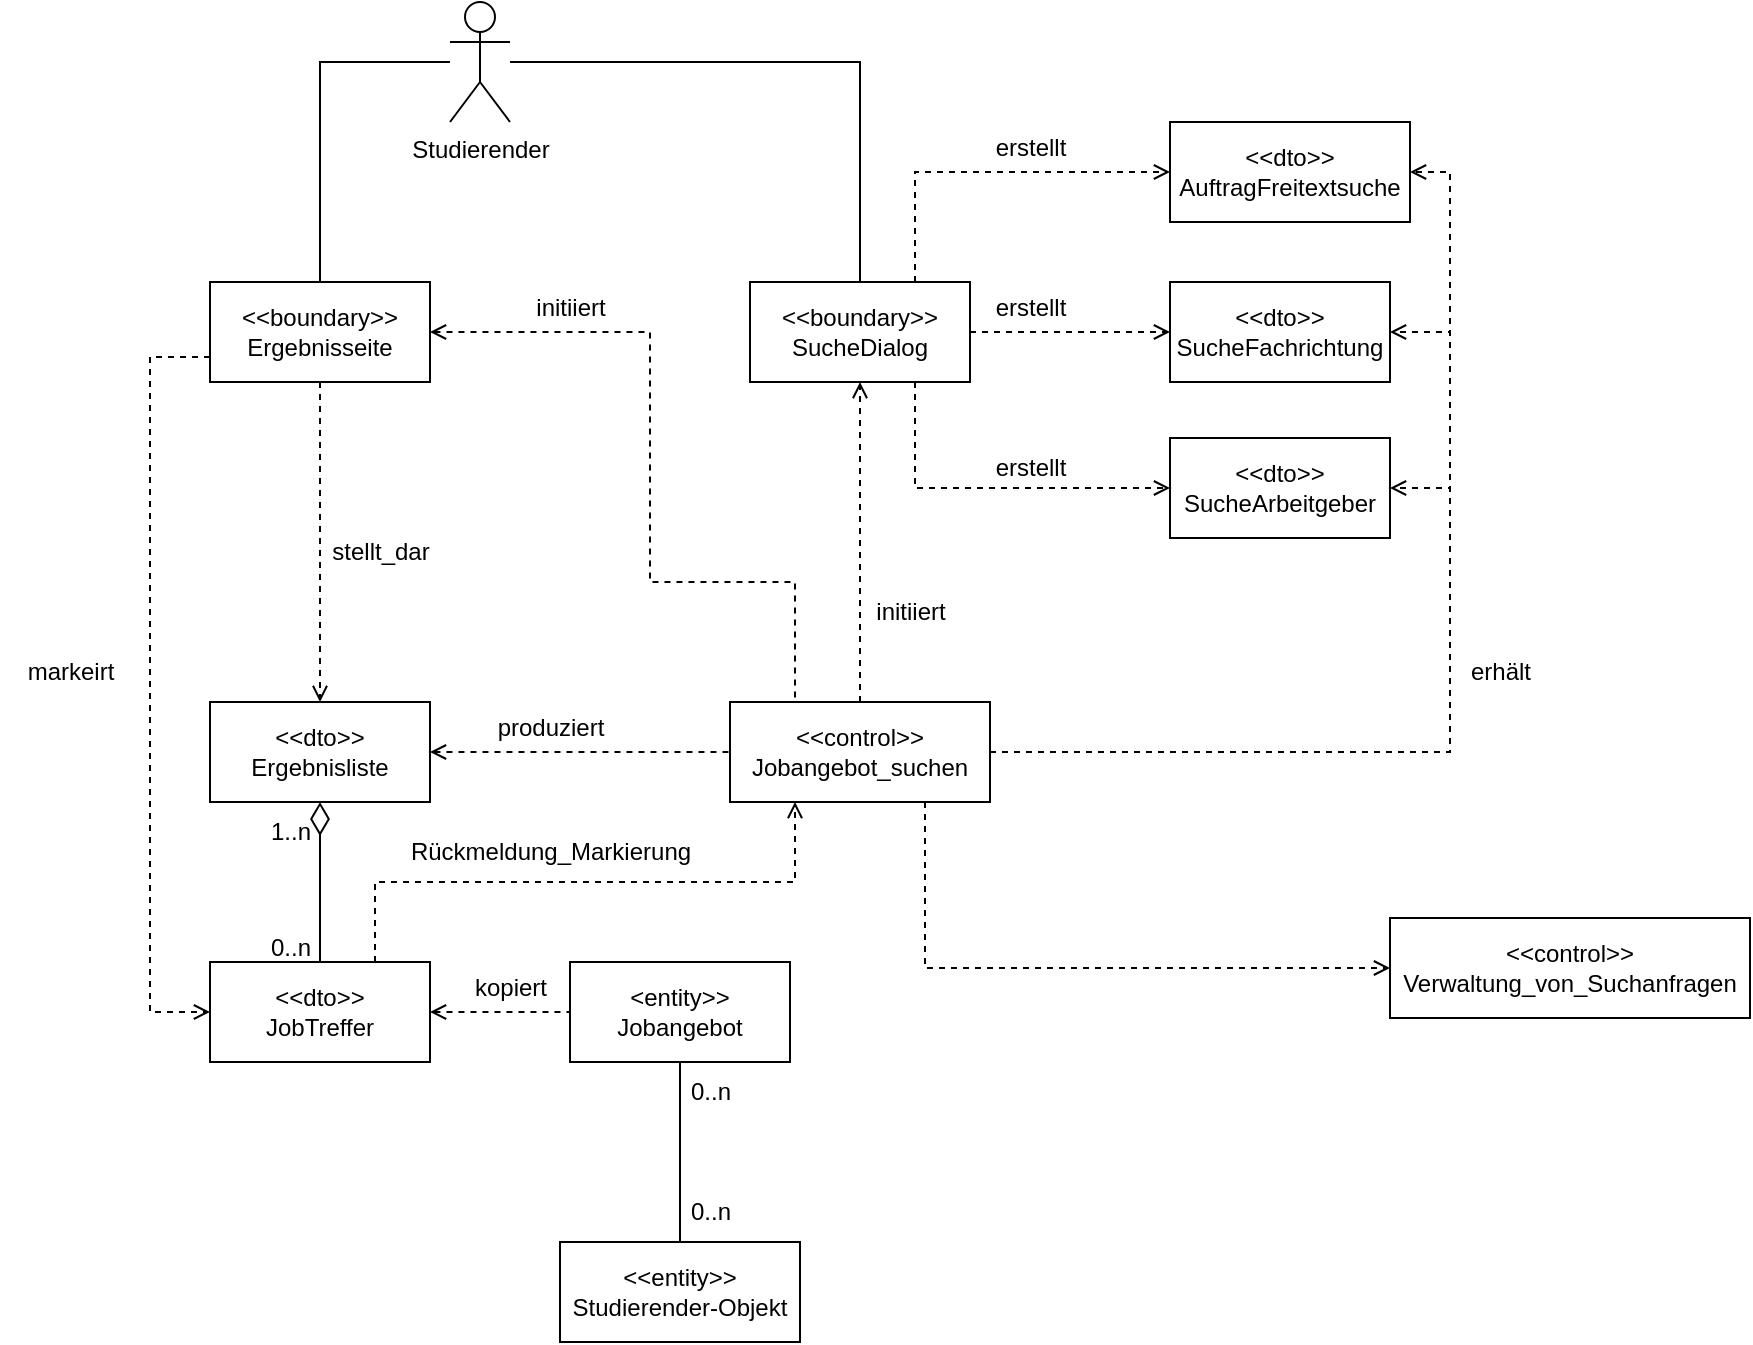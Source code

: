 <mxfile version="24.4.4" type="device">
  <diagram name="Seite-1" id="F3MyI2wZZVtehvdA1s-B">
    <mxGraphModel dx="2074" dy="1132" grid="1" gridSize="10" guides="1" tooltips="1" connect="1" arrows="1" fold="1" page="1" pageScale="1" pageWidth="1169" pageHeight="827" math="0" shadow="0">
      <root>
        <mxCell id="0" />
        <mxCell id="1" parent="0" />
        <mxCell id="Sz9_V8I0TWF33BEzIcY6-1" value="Studierender" style="shape=umlActor;verticalLabelPosition=bottom;verticalAlign=top;html=1;outlineConnect=0;" vertex="1" parent="1">
          <mxGeometry x="335" y="79" width="30" height="60" as="geometry" />
        </mxCell>
        <mxCell id="Sz9_V8I0TWF33BEzIcY6-6" value="&amp;lt;&amp;lt;boundary&amp;gt;&amp;gt;&lt;div&gt;SucheDialog&lt;/div&gt;" style="html=1;whiteSpace=wrap;" vertex="1" parent="1">
          <mxGeometry x="485" y="219" width="110" height="50" as="geometry" />
        </mxCell>
        <mxCell id="Sz9_V8I0TWF33BEzIcY6-7" value="&amp;lt;&amp;lt;boundary&amp;gt;&amp;gt;&lt;div&gt;Ergebnisseite&lt;/div&gt;" style="html=1;whiteSpace=wrap;" vertex="1" parent="1">
          <mxGeometry x="215" y="219" width="110" height="50" as="geometry" />
        </mxCell>
        <mxCell id="Sz9_V8I0TWF33BEzIcY6-12" value="" style="endArrow=none;html=1;rounded=0;entryX=0.5;entryY=0;entryDx=0;entryDy=0;edgeStyle=orthogonalEdgeStyle;" edge="1" parent="1" source="Sz9_V8I0TWF33BEzIcY6-1" target="Sz9_V8I0TWF33BEzIcY6-6">
          <mxGeometry width="50" height="50" relative="1" as="geometry">
            <mxPoint x="435" y="79" as="sourcePoint" />
            <mxPoint x="915" y="339" as="targetPoint" />
            <Array as="points">
              <mxPoint x="540" y="109" />
            </Array>
          </mxGeometry>
        </mxCell>
        <mxCell id="Sz9_V8I0TWF33BEzIcY6-14" value="&amp;lt;&amp;lt;dto&amp;gt;&amp;gt;&lt;div&gt;SucheArbeitgeber&lt;/div&gt;" style="html=1;whiteSpace=wrap;" vertex="1" parent="1">
          <mxGeometry x="695" y="297" width="110" height="50" as="geometry" />
        </mxCell>
        <mxCell id="Sz9_V8I0TWF33BEzIcY6-15" value="&amp;lt;&amp;lt;dto&amp;gt;&amp;gt;&lt;div&gt;SucheFachrichtung&lt;/div&gt;" style="html=1;whiteSpace=wrap;" vertex="1" parent="1">
          <mxGeometry x="695" y="219" width="110" height="50" as="geometry" />
        </mxCell>
        <mxCell id="Sz9_V8I0TWF33BEzIcY6-16" value="&amp;lt;&amp;lt;dto&amp;gt;&amp;gt;&lt;div&gt;AuftragFreitextsuche&lt;/div&gt;" style="html=1;whiteSpace=wrap;" vertex="1" parent="1">
          <mxGeometry x="695" y="139" width="120" height="50" as="geometry" />
        </mxCell>
        <mxCell id="Sz9_V8I0TWF33BEzIcY6-17" value="&amp;lt;&amp;lt;control&amp;gt;&amp;gt;&lt;div&gt;Jobangebot_suchen&lt;/div&gt;" style="html=1;whiteSpace=wrap;" vertex="1" parent="1">
          <mxGeometry x="475" y="429" width="130" height="50" as="geometry" />
        </mxCell>
        <mxCell id="Sz9_V8I0TWF33BEzIcY6-18" value="" style="endArrow=none;html=1;rounded=0;exitX=0.5;exitY=0;exitDx=0;exitDy=0;edgeStyle=orthogonalEdgeStyle;" edge="1" parent="1" source="Sz9_V8I0TWF33BEzIcY6-7" target="Sz9_V8I0TWF33BEzIcY6-1">
          <mxGeometry width="50" height="50" relative="1" as="geometry">
            <mxPoint x="735" y="459" as="sourcePoint" />
            <mxPoint x="785" y="409" as="targetPoint" />
            <Array as="points">
              <mxPoint x="270" y="109" />
            </Array>
          </mxGeometry>
        </mxCell>
        <mxCell id="Sz9_V8I0TWF33BEzIcY6-19" value="" style="endArrow=open;dashed=1;html=1;rounded=0;exitX=0.5;exitY=0;exitDx=0;exitDy=0;entryX=0.5;entryY=1;entryDx=0;entryDy=0;startArrow=none;startFill=0;endFill=0;" edge="1" parent="1" source="Sz9_V8I0TWF33BEzIcY6-17" target="Sz9_V8I0TWF33BEzIcY6-6">
          <mxGeometry width="50" height="50" relative="1" as="geometry">
            <mxPoint x="735" y="459" as="sourcePoint" />
            <mxPoint x="785" y="409" as="targetPoint" />
          </mxGeometry>
        </mxCell>
        <mxCell id="Sz9_V8I0TWF33BEzIcY6-20" value="initiiert" style="text;html=1;align=center;verticalAlign=middle;resizable=0;points=[];autosize=1;strokeColor=none;fillColor=none;" vertex="1" parent="1">
          <mxGeometry x="535" y="369" width="60" height="30" as="geometry" />
        </mxCell>
        <mxCell id="Sz9_V8I0TWF33BEzIcY6-21" value="" style="endArrow=open;dashed=1;html=1;rounded=0;exitX=0.75;exitY=0;exitDx=0;exitDy=0;entryX=0;entryY=0.5;entryDx=0;entryDy=0;edgeStyle=orthogonalEdgeStyle;endFill=0;" edge="1" parent="1" source="Sz9_V8I0TWF33BEzIcY6-6" target="Sz9_V8I0TWF33BEzIcY6-16">
          <mxGeometry width="50" height="50" relative="1" as="geometry">
            <mxPoint x="735" y="459" as="sourcePoint" />
            <mxPoint x="785" y="409" as="targetPoint" />
          </mxGeometry>
        </mxCell>
        <mxCell id="Sz9_V8I0TWF33BEzIcY6-23" value="" style="endArrow=open;dashed=1;html=1;rounded=0;exitX=1;exitY=0.5;exitDx=0;exitDy=0;entryX=0;entryY=0.5;entryDx=0;entryDy=0;edgeStyle=orthogonalEdgeStyle;endFill=0;" edge="1" parent="1" source="Sz9_V8I0TWF33BEzIcY6-6" target="Sz9_V8I0TWF33BEzIcY6-15">
          <mxGeometry width="50" height="50" relative="1" as="geometry">
            <mxPoint x="578" y="229" as="sourcePoint" />
            <mxPoint x="705" y="174" as="targetPoint" />
          </mxGeometry>
        </mxCell>
        <mxCell id="Sz9_V8I0TWF33BEzIcY6-24" value="" style="endArrow=open;dashed=1;html=1;rounded=0;exitX=0.75;exitY=1;exitDx=0;exitDy=0;entryX=0;entryY=0.5;entryDx=0;entryDy=0;edgeStyle=orthogonalEdgeStyle;endFill=0;" edge="1" parent="1" source="Sz9_V8I0TWF33BEzIcY6-6" target="Sz9_V8I0TWF33BEzIcY6-14">
          <mxGeometry width="50" height="50" relative="1" as="geometry">
            <mxPoint x="588" y="239" as="sourcePoint" />
            <mxPoint x="715" y="184" as="targetPoint" />
          </mxGeometry>
        </mxCell>
        <mxCell id="Sz9_V8I0TWF33BEzIcY6-25" value="erstellt" style="text;html=1;align=center;verticalAlign=middle;resizable=0;points=[];autosize=1;strokeColor=none;fillColor=none;" vertex="1" parent="1">
          <mxGeometry x="595" y="137" width="60" height="30" as="geometry" />
        </mxCell>
        <mxCell id="Sz9_V8I0TWF33BEzIcY6-26" value="erstellt" style="text;html=1;align=center;verticalAlign=middle;resizable=0;points=[];autosize=1;strokeColor=none;fillColor=none;" vertex="1" parent="1">
          <mxGeometry x="595" y="217" width="60" height="30" as="geometry" />
        </mxCell>
        <mxCell id="Sz9_V8I0TWF33BEzIcY6-27" value="erstellt" style="text;html=1;align=center;verticalAlign=middle;resizable=0;points=[];autosize=1;strokeColor=none;fillColor=none;" vertex="1" parent="1">
          <mxGeometry x="595" y="297" width="60" height="30" as="geometry" />
        </mxCell>
        <mxCell id="Sz9_V8I0TWF33BEzIcY6-28" value="" style="endArrow=open;dashed=1;html=1;rounded=0;exitX=1;exitY=0.5;exitDx=0;exitDy=0;entryX=1;entryY=0.5;entryDx=0;entryDy=0;edgeStyle=orthogonalEdgeStyle;endFill=0;" edge="1" parent="1" source="Sz9_V8I0TWF33BEzIcY6-17" target="Sz9_V8I0TWF33BEzIcY6-14">
          <mxGeometry width="50" height="50" relative="1" as="geometry">
            <mxPoint x="735" y="459" as="sourcePoint" />
            <mxPoint x="785" y="409" as="targetPoint" />
            <Array as="points">
              <mxPoint x="835" y="454" />
              <mxPoint x="835" y="322" />
            </Array>
          </mxGeometry>
        </mxCell>
        <mxCell id="Sz9_V8I0TWF33BEzIcY6-30" value="" style="endArrow=open;dashed=1;html=1;rounded=0;exitX=1;exitY=0.5;exitDx=0;exitDy=0;entryX=1;entryY=0.5;entryDx=0;entryDy=0;edgeStyle=orthogonalEdgeStyle;endFill=0;" edge="1" parent="1" source="Sz9_V8I0TWF33BEzIcY6-17" target="Sz9_V8I0TWF33BEzIcY6-15">
          <mxGeometry width="50" height="50" relative="1" as="geometry">
            <mxPoint x="735" y="459" as="sourcePoint" />
            <mxPoint x="785" y="409" as="targetPoint" />
            <Array as="points">
              <mxPoint x="835" y="454" />
              <mxPoint x="835" y="244" />
            </Array>
          </mxGeometry>
        </mxCell>
        <mxCell id="Sz9_V8I0TWF33BEzIcY6-31" value="" style="endArrow=open;dashed=1;html=1;rounded=0;exitX=1;exitY=0.5;exitDx=0;exitDy=0;entryX=1;entryY=0.5;entryDx=0;entryDy=0;edgeStyle=orthogonalEdgeStyle;endFill=0;" edge="1" parent="1" source="Sz9_V8I0TWF33BEzIcY6-17" target="Sz9_V8I0TWF33BEzIcY6-16">
          <mxGeometry width="50" height="50" relative="1" as="geometry">
            <mxPoint x="735" y="459" as="sourcePoint" />
            <mxPoint x="785" y="409" as="targetPoint" />
            <Array as="points">
              <mxPoint x="835" y="454" />
              <mxPoint x="835" y="164" />
            </Array>
          </mxGeometry>
        </mxCell>
        <mxCell id="Sz9_V8I0TWF33BEzIcY6-32" value="erhält" style="text;html=1;align=center;verticalAlign=middle;resizable=0;points=[];autosize=1;strokeColor=none;fillColor=none;" vertex="1" parent="1">
          <mxGeometry x="835" y="399" width="50" height="30" as="geometry" />
        </mxCell>
        <mxCell id="Sz9_V8I0TWF33BEzIcY6-33" value="&amp;lt;&amp;lt;dto&amp;gt;&amp;gt;&lt;div&gt;Ergebnisliste&lt;/div&gt;" style="html=1;whiteSpace=wrap;" vertex="1" parent="1">
          <mxGeometry x="215" y="429" width="110" height="50" as="geometry" />
        </mxCell>
        <mxCell id="Sz9_V8I0TWF33BEzIcY6-34" value="&amp;lt;&amp;lt;dto&amp;gt;&amp;gt;&lt;div&gt;JobTreffer&lt;/div&gt;" style="html=1;whiteSpace=wrap;" vertex="1" parent="1">
          <mxGeometry x="215" y="559" width="110" height="50" as="geometry" />
        </mxCell>
        <mxCell id="Sz9_V8I0TWF33BEzIcY6-35" value="" style="endArrow=none;html=1;endSize=12;startArrow=diamondThin;startSize=14;startFill=0;edgeStyle=orthogonalEdgeStyle;align=left;verticalAlign=bottom;rounded=0;entryX=0.5;entryY=0;entryDx=0;entryDy=0;endFill=0;exitX=0.5;exitY=1;exitDx=0;exitDy=0;" edge="1" parent="1" source="Sz9_V8I0TWF33BEzIcY6-33" target="Sz9_V8I0TWF33BEzIcY6-34">
          <mxGeometry x="-1" y="3" relative="1" as="geometry">
            <mxPoint x="285" y="499" as="sourcePoint" />
            <mxPoint x="835" y="539" as="targetPoint" />
          </mxGeometry>
        </mxCell>
        <mxCell id="Sz9_V8I0TWF33BEzIcY6-37" value="" style="endArrow=open;dashed=1;html=1;rounded=0;exitX=0.5;exitY=1;exitDx=0;exitDy=0;entryX=0.5;entryY=0;entryDx=0;entryDy=0;endFill=0;" edge="1" parent="1" source="Sz9_V8I0TWF33BEzIcY6-7" target="Sz9_V8I0TWF33BEzIcY6-33">
          <mxGeometry width="50" height="50" relative="1" as="geometry">
            <mxPoint x="735" y="559" as="sourcePoint" />
            <mxPoint x="785" y="509" as="targetPoint" />
          </mxGeometry>
        </mxCell>
        <mxCell id="Sz9_V8I0TWF33BEzIcY6-38" value="stellt_dar" style="text;html=1;align=center;verticalAlign=middle;resizable=0;points=[];autosize=1;strokeColor=none;fillColor=none;" vertex="1" parent="1">
          <mxGeometry x="265" y="339" width="70" height="30" as="geometry" />
        </mxCell>
        <mxCell id="Sz9_V8I0TWF33BEzIcY6-39" value="" style="endArrow=none;dashed=1;html=1;rounded=0;exitX=1;exitY=0.5;exitDx=0;exitDy=0;entryX=0;entryY=0.5;entryDx=0;entryDy=0;startArrow=open;startFill=0;" edge="1" parent="1" source="Sz9_V8I0TWF33BEzIcY6-33" target="Sz9_V8I0TWF33BEzIcY6-17">
          <mxGeometry width="50" height="50" relative="1" as="geometry">
            <mxPoint x="735" y="559" as="sourcePoint" />
            <mxPoint x="785" y="509" as="targetPoint" />
          </mxGeometry>
        </mxCell>
        <mxCell id="Sz9_V8I0TWF33BEzIcY6-40" value="produziert" style="text;html=1;align=center;verticalAlign=middle;resizable=0;points=[];autosize=1;strokeColor=none;fillColor=none;" vertex="1" parent="1">
          <mxGeometry x="345" y="427" width="80" height="30" as="geometry" />
        </mxCell>
        <mxCell id="Sz9_V8I0TWF33BEzIcY6-41" value="" style="endArrow=none;dashed=1;html=1;rounded=0;exitX=1;exitY=0.5;exitDx=0;exitDy=0;entryX=0.25;entryY=0;entryDx=0;entryDy=0;edgeStyle=orthogonalEdgeStyle;startArrow=open;startFill=0;" edge="1" parent="1" source="Sz9_V8I0TWF33BEzIcY6-7" target="Sz9_V8I0TWF33BEzIcY6-17">
          <mxGeometry width="50" height="50" relative="1" as="geometry">
            <mxPoint x="735" y="559" as="sourcePoint" />
            <mxPoint x="785" y="509" as="targetPoint" />
            <Array as="points">
              <mxPoint x="435" y="244" />
              <mxPoint x="435" y="369" />
              <mxPoint x="508" y="369" />
            </Array>
          </mxGeometry>
        </mxCell>
        <mxCell id="Sz9_V8I0TWF33BEzIcY6-42" value="initiiert" style="text;html=1;align=center;verticalAlign=middle;resizable=0;points=[];autosize=1;strokeColor=none;fillColor=none;" vertex="1" parent="1">
          <mxGeometry x="365" y="217" width="60" height="30" as="geometry" />
        </mxCell>
        <mxCell id="Sz9_V8I0TWF33BEzIcY6-43" value="&amp;lt;&amp;lt;control&amp;gt;&amp;gt;&lt;div&gt;Verwaltung_von_Suchanfragen&lt;/div&gt;" style="html=1;whiteSpace=wrap;" vertex="1" parent="1">
          <mxGeometry x="805" y="537" width="180" height="50" as="geometry" />
        </mxCell>
        <mxCell id="Sz9_V8I0TWF33BEzIcY6-44" value="" style="endArrow=open;dashed=1;html=1;rounded=0;exitX=0.75;exitY=1;exitDx=0;exitDy=0;entryX=0;entryY=0.5;entryDx=0;entryDy=0;edgeStyle=orthogonalEdgeStyle;endFill=0;" edge="1" parent="1" source="Sz9_V8I0TWF33BEzIcY6-17" target="Sz9_V8I0TWF33BEzIcY6-43">
          <mxGeometry width="50" height="50" relative="1" as="geometry">
            <mxPoint x="735" y="559" as="sourcePoint" />
            <mxPoint x="785" y="509" as="targetPoint" />
          </mxGeometry>
        </mxCell>
        <mxCell id="Sz9_V8I0TWF33BEzIcY6-45" value="" style="endArrow=open;dashed=1;html=1;rounded=0;exitX=0;exitY=0.75;exitDx=0;exitDy=0;entryX=0;entryY=0.5;entryDx=0;entryDy=0;edgeStyle=orthogonalEdgeStyle;endFill=0;" edge="1" parent="1" source="Sz9_V8I0TWF33BEzIcY6-7" target="Sz9_V8I0TWF33BEzIcY6-34">
          <mxGeometry width="50" height="50" relative="1" as="geometry">
            <mxPoint x="735" y="559" as="sourcePoint" />
            <mxPoint x="785" y="509" as="targetPoint" />
            <Array as="points">
              <mxPoint x="185" y="257" />
              <mxPoint x="185" y="584" />
            </Array>
          </mxGeometry>
        </mxCell>
        <mxCell id="Sz9_V8I0TWF33BEzIcY6-46" value="markeirt" style="text;html=1;align=center;verticalAlign=middle;resizable=0;points=[];autosize=1;strokeColor=none;fillColor=none;" vertex="1" parent="1">
          <mxGeometry x="110" y="399" width="70" height="30" as="geometry" />
        </mxCell>
        <mxCell id="Sz9_V8I0TWF33BEzIcY6-47" value="&amp;lt;&amp;lt;entity&amp;gt;&amp;gt;&lt;div&gt;Studierender-Objekt&lt;/div&gt;" style="html=1;whiteSpace=wrap;" vertex="1" parent="1">
          <mxGeometry x="390" y="699" width="120" height="50" as="geometry" />
        </mxCell>
        <mxCell id="Sz9_V8I0TWF33BEzIcY6-48" value="&amp;lt;entity&amp;gt;&amp;gt;&lt;div&gt;Jobangebot&lt;/div&gt;" style="html=1;whiteSpace=wrap;" vertex="1" parent="1">
          <mxGeometry x="395" y="559" width="110" height="50" as="geometry" />
        </mxCell>
        <mxCell id="Sz9_V8I0TWF33BEzIcY6-49" value="" style="endArrow=none;dashed=1;html=1;rounded=0;exitX=1;exitY=0.5;exitDx=0;exitDy=0;entryX=0;entryY=0.5;entryDx=0;entryDy=0;startArrow=open;startFill=0;" edge="1" parent="1" source="Sz9_V8I0TWF33BEzIcY6-34" target="Sz9_V8I0TWF33BEzIcY6-48">
          <mxGeometry width="50" height="50" relative="1" as="geometry">
            <mxPoint x="735" y="559" as="sourcePoint" />
            <mxPoint x="785" y="509" as="targetPoint" />
          </mxGeometry>
        </mxCell>
        <mxCell id="Sz9_V8I0TWF33BEzIcY6-50" value="kopiert" style="text;html=1;align=center;verticalAlign=middle;resizable=0;points=[];autosize=1;strokeColor=none;fillColor=none;" vertex="1" parent="1">
          <mxGeometry x="335" y="557" width="60" height="30" as="geometry" />
        </mxCell>
        <mxCell id="Sz9_V8I0TWF33BEzIcY6-51" value="" style="endArrow=none;html=1;rounded=0;exitX=0.5;exitY=1;exitDx=0;exitDy=0;entryX=0.5;entryY=0;entryDx=0;entryDy=0;" edge="1" parent="1" source="Sz9_V8I0TWF33BEzIcY6-48" target="Sz9_V8I0TWF33BEzIcY6-47">
          <mxGeometry width="50" height="50" relative="1" as="geometry">
            <mxPoint x="735" y="559" as="sourcePoint" />
            <mxPoint x="785" y="509" as="targetPoint" />
          </mxGeometry>
        </mxCell>
        <mxCell id="Sz9_V8I0TWF33BEzIcY6-52" value="0..n" style="text;html=1;align=center;verticalAlign=middle;resizable=0;points=[];autosize=1;strokeColor=none;fillColor=none;" vertex="1" parent="1">
          <mxGeometry x="445" y="669" width="40" height="30" as="geometry" />
        </mxCell>
        <mxCell id="Sz9_V8I0TWF33BEzIcY6-53" value="0..n" style="text;html=1;align=center;verticalAlign=middle;resizable=0;points=[];autosize=1;strokeColor=none;fillColor=none;" vertex="1" parent="1">
          <mxGeometry x="445" y="609" width="40" height="30" as="geometry" />
        </mxCell>
        <mxCell id="Sz9_V8I0TWF33BEzIcY6-54" value="" style="endArrow=open;dashed=1;html=1;rounded=0;exitX=0.75;exitY=0;exitDx=0;exitDy=0;entryX=0.25;entryY=1;entryDx=0;entryDy=0;edgeStyle=orthogonalEdgeStyle;endFill=0;" edge="1" parent="1" source="Sz9_V8I0TWF33BEzIcY6-34" target="Sz9_V8I0TWF33BEzIcY6-17">
          <mxGeometry width="50" height="50" relative="1" as="geometry">
            <mxPoint x="735" y="559" as="sourcePoint" />
            <mxPoint x="785" y="509" as="targetPoint" />
          </mxGeometry>
        </mxCell>
        <mxCell id="Sz9_V8I0TWF33BEzIcY6-55" value="Rückmeldung_Markierung" style="text;html=1;align=center;verticalAlign=middle;resizable=0;points=[];autosize=1;strokeColor=none;fillColor=none;" vertex="1" parent="1">
          <mxGeometry x="305" y="489" width="160" height="30" as="geometry" />
        </mxCell>
        <mxCell id="Sz9_V8I0TWF33BEzIcY6-56" value="0..n" style="text;html=1;align=center;verticalAlign=middle;resizable=0;points=[];autosize=1;strokeColor=none;fillColor=none;" vertex="1" parent="1">
          <mxGeometry x="235" y="537" width="40" height="30" as="geometry" />
        </mxCell>
        <mxCell id="Sz9_V8I0TWF33BEzIcY6-57" value="1..n" style="text;html=1;align=center;verticalAlign=middle;resizable=0;points=[];autosize=1;strokeColor=none;fillColor=none;" vertex="1" parent="1">
          <mxGeometry x="235" y="479" width="40" height="30" as="geometry" />
        </mxCell>
      </root>
    </mxGraphModel>
  </diagram>
</mxfile>
